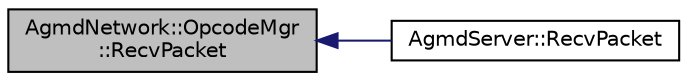 digraph "AgmdNetwork::OpcodeMgr::RecvPacket"
{
  edge [fontname="Helvetica",fontsize="10",labelfontname="Helvetica",labelfontsize="10"];
  node [fontname="Helvetica",fontsize="10",shape=record];
  rankdir="LR";
  Node1 [label="AgmdNetwork::OpcodeMgr\l::RecvPacket",height=0.2,width=0.4,color="black", fillcolor="grey75", style="filled" fontcolor="black"];
  Node1 -> Node2 [dir="back",color="midnightblue",fontsize="10",style="solid",fontname="Helvetica"];
  Node2 [label="AgmdServer::RecvPacket",height=0.2,width=0.4,color="black", fillcolor="white", style="filled",URL="$class_agmd_server.html#a4d24b46573a90478ebcdb8dc51ff86c3"];
}

